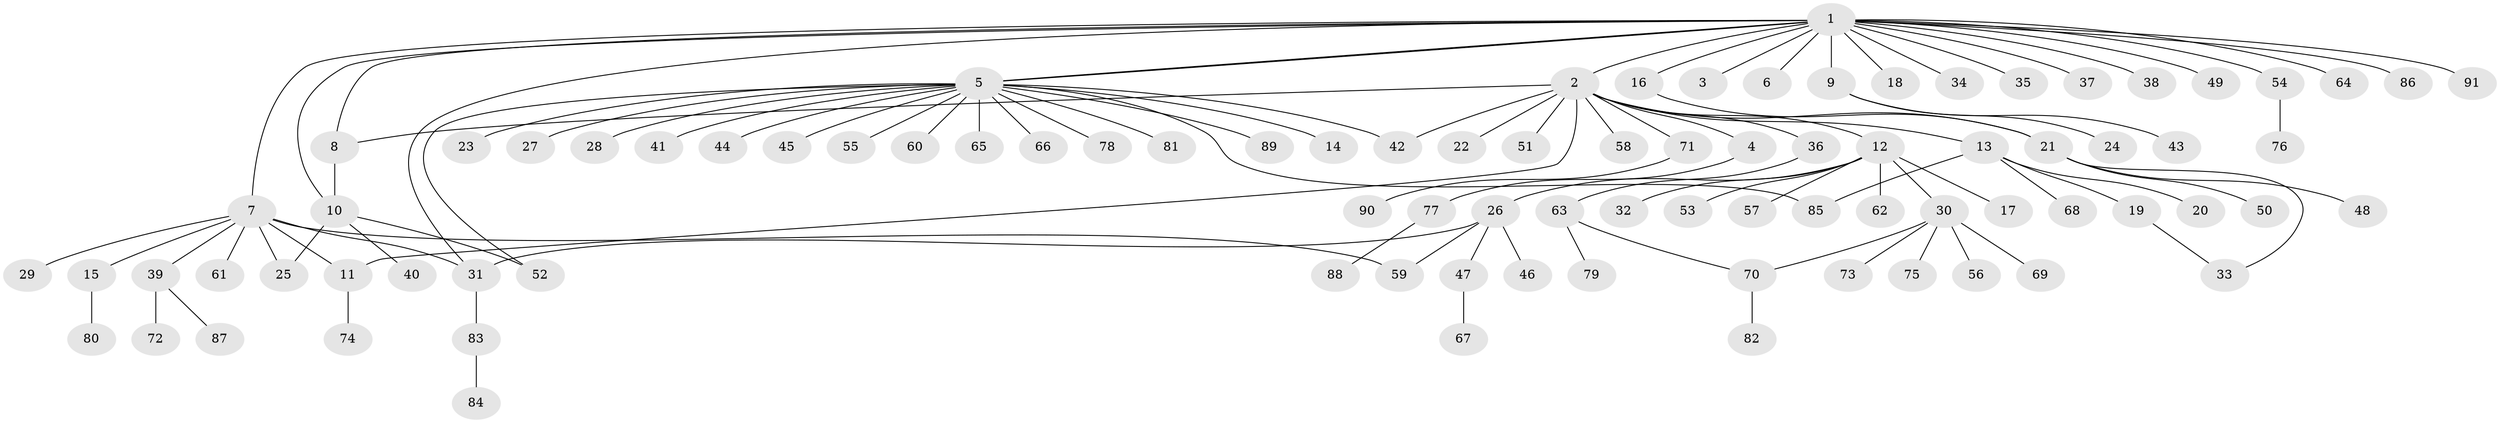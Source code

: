 // Generated by graph-tools (version 1.1) at 2025/11/02/27/25 16:11:14]
// undirected, 91 vertices, 104 edges
graph export_dot {
graph [start="1"]
  node [color=gray90,style=filled];
  1;
  2;
  3;
  4;
  5;
  6;
  7;
  8;
  9;
  10;
  11;
  12;
  13;
  14;
  15;
  16;
  17;
  18;
  19;
  20;
  21;
  22;
  23;
  24;
  25;
  26;
  27;
  28;
  29;
  30;
  31;
  32;
  33;
  34;
  35;
  36;
  37;
  38;
  39;
  40;
  41;
  42;
  43;
  44;
  45;
  46;
  47;
  48;
  49;
  50;
  51;
  52;
  53;
  54;
  55;
  56;
  57;
  58;
  59;
  60;
  61;
  62;
  63;
  64;
  65;
  66;
  67;
  68;
  69;
  70;
  71;
  72;
  73;
  74;
  75;
  76;
  77;
  78;
  79;
  80;
  81;
  82;
  83;
  84;
  85;
  86;
  87;
  88;
  89;
  90;
  91;
  1 -- 2;
  1 -- 3;
  1 -- 5;
  1 -- 5;
  1 -- 6;
  1 -- 7;
  1 -- 8;
  1 -- 9;
  1 -- 10;
  1 -- 16;
  1 -- 18;
  1 -- 31;
  1 -- 34;
  1 -- 35;
  1 -- 37;
  1 -- 38;
  1 -- 49;
  1 -- 54;
  1 -- 64;
  1 -- 86;
  1 -- 91;
  2 -- 4;
  2 -- 8;
  2 -- 11;
  2 -- 12;
  2 -- 13;
  2 -- 21;
  2 -- 22;
  2 -- 36;
  2 -- 42;
  2 -- 51;
  2 -- 58;
  2 -- 71;
  4 -- 77;
  5 -- 14;
  5 -- 23;
  5 -- 27;
  5 -- 28;
  5 -- 41;
  5 -- 42;
  5 -- 44;
  5 -- 45;
  5 -- 52;
  5 -- 55;
  5 -- 60;
  5 -- 65;
  5 -- 66;
  5 -- 78;
  5 -- 81;
  5 -- 85;
  5 -- 89;
  7 -- 11;
  7 -- 15;
  7 -- 25;
  7 -- 29;
  7 -- 31;
  7 -- 39;
  7 -- 59;
  7 -- 61;
  8 -- 10;
  9 -- 24;
  9 -- 43;
  10 -- 25;
  10 -- 40;
  10 -- 52;
  11 -- 74;
  12 -- 17;
  12 -- 26;
  12 -- 30;
  12 -- 32;
  12 -- 53;
  12 -- 57;
  12 -- 62;
  13 -- 19;
  13 -- 20;
  13 -- 68;
  13 -- 85;
  15 -- 80;
  16 -- 21;
  19 -- 33;
  21 -- 33;
  21 -- 48;
  21 -- 50;
  26 -- 31;
  26 -- 46;
  26 -- 47;
  26 -- 59;
  30 -- 56;
  30 -- 69;
  30 -- 70;
  30 -- 73;
  30 -- 75;
  31 -- 83;
  36 -- 63;
  39 -- 72;
  39 -- 87;
  47 -- 67;
  54 -- 76;
  63 -- 70;
  63 -- 79;
  70 -- 82;
  71 -- 90;
  77 -- 88;
  83 -- 84;
}
